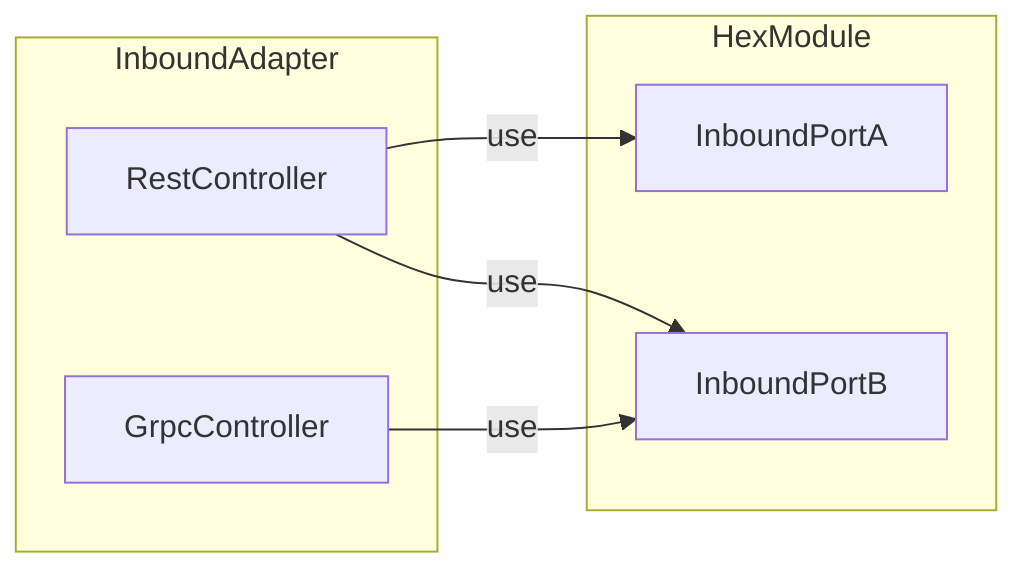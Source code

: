 flowchart LR
    subgraph HexModule
        InboundPortA
        InboundPortB
    end
    subgraph InboundAdapter
        RestController -- use --> InboundPortA
        RestController -- use --> InboundPortB
        GrpcController -- use --> InboundPortB
    end